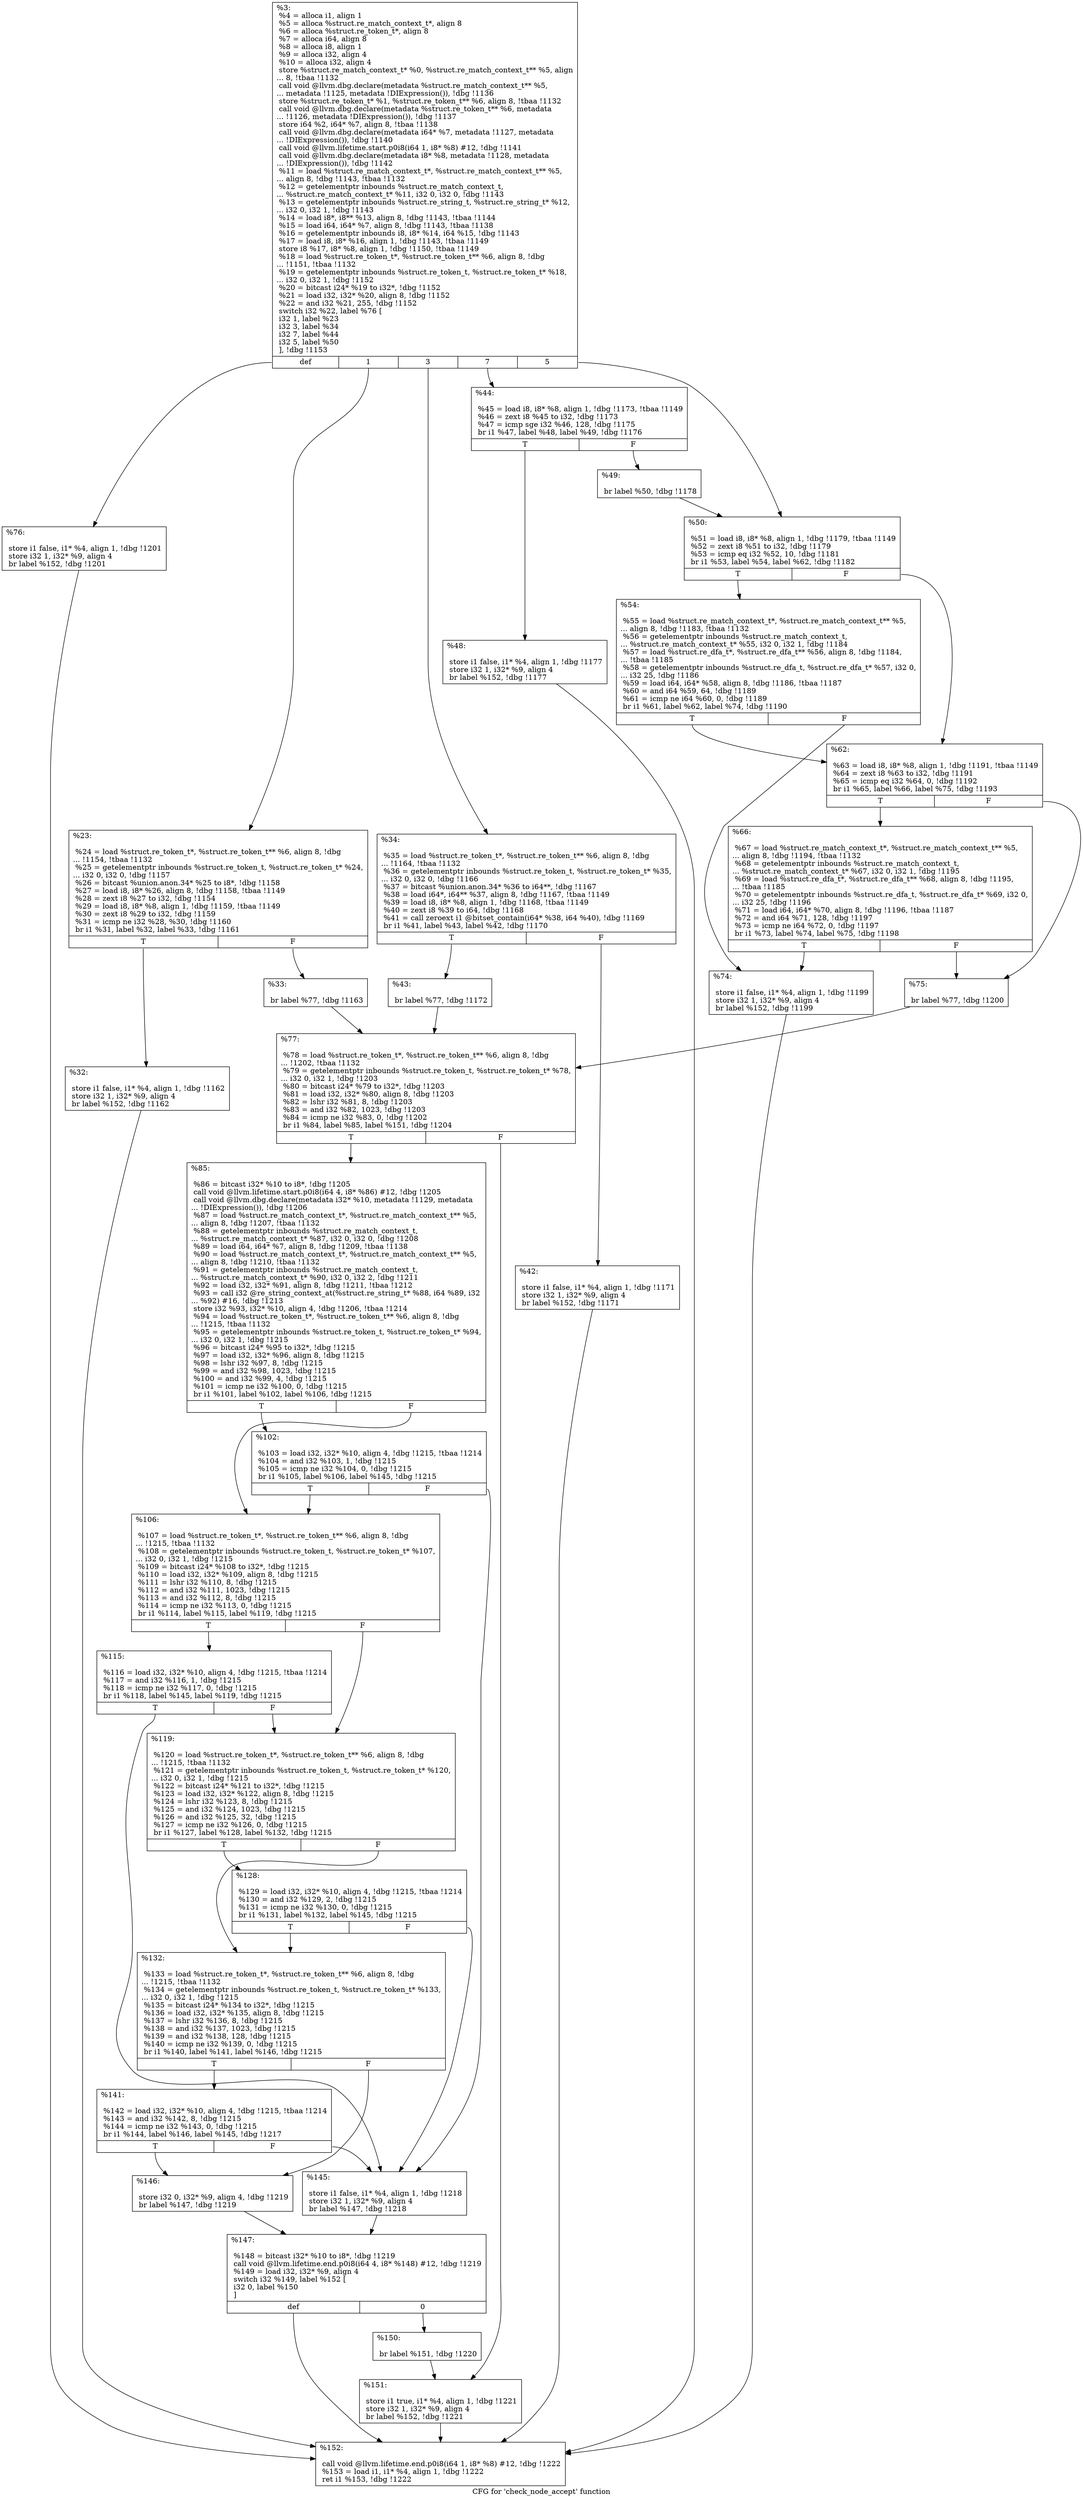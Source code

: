 digraph "CFG for 'check_node_accept' function" {
	label="CFG for 'check_node_accept' function";

	Node0xe59880 [shape=record,label="{%3:\l  %4 = alloca i1, align 1\l  %5 = alloca %struct.re_match_context_t*, align 8\l  %6 = alloca %struct.re_token_t*, align 8\l  %7 = alloca i64, align 8\l  %8 = alloca i8, align 1\l  %9 = alloca i32, align 4\l  %10 = alloca i32, align 4\l  store %struct.re_match_context_t* %0, %struct.re_match_context_t** %5, align\l... 8, !tbaa !1132\l  call void @llvm.dbg.declare(metadata %struct.re_match_context_t** %5,\l... metadata !1125, metadata !DIExpression()), !dbg !1136\l  store %struct.re_token_t* %1, %struct.re_token_t** %6, align 8, !tbaa !1132\l  call void @llvm.dbg.declare(metadata %struct.re_token_t** %6, metadata\l... !1126, metadata !DIExpression()), !dbg !1137\l  store i64 %2, i64* %7, align 8, !tbaa !1138\l  call void @llvm.dbg.declare(metadata i64* %7, metadata !1127, metadata\l... !DIExpression()), !dbg !1140\l  call void @llvm.lifetime.start.p0i8(i64 1, i8* %8) #12, !dbg !1141\l  call void @llvm.dbg.declare(metadata i8* %8, metadata !1128, metadata\l... !DIExpression()), !dbg !1142\l  %11 = load %struct.re_match_context_t*, %struct.re_match_context_t** %5,\l... align 8, !dbg !1143, !tbaa !1132\l  %12 = getelementptr inbounds %struct.re_match_context_t,\l... %struct.re_match_context_t* %11, i32 0, i32 0, !dbg !1143\l  %13 = getelementptr inbounds %struct.re_string_t, %struct.re_string_t* %12,\l... i32 0, i32 1, !dbg !1143\l  %14 = load i8*, i8** %13, align 8, !dbg !1143, !tbaa !1144\l  %15 = load i64, i64* %7, align 8, !dbg !1143, !tbaa !1138\l  %16 = getelementptr inbounds i8, i8* %14, i64 %15, !dbg !1143\l  %17 = load i8, i8* %16, align 1, !dbg !1143, !tbaa !1149\l  store i8 %17, i8* %8, align 1, !dbg !1150, !tbaa !1149\l  %18 = load %struct.re_token_t*, %struct.re_token_t** %6, align 8, !dbg\l... !1151, !tbaa !1132\l  %19 = getelementptr inbounds %struct.re_token_t, %struct.re_token_t* %18,\l... i32 0, i32 1, !dbg !1152\l  %20 = bitcast i24* %19 to i32*, !dbg !1152\l  %21 = load i32, i32* %20, align 8, !dbg !1152\l  %22 = and i32 %21, 255, !dbg !1152\l  switch i32 %22, label %76 [\l    i32 1, label %23\l    i32 3, label %34\l    i32 7, label %44\l    i32 5, label %50\l  ], !dbg !1153\l|{<s0>def|<s1>1|<s2>3|<s3>7|<s4>5}}"];
	Node0xe59880:s0 -> Node0xe59f10;
	Node0xe59880:s1 -> Node0xe59a60;
	Node0xe59880:s2 -> Node0xe59b50;
	Node0xe59880:s3 -> Node0xe59c40;
	Node0xe59880:s4 -> Node0xe59d30;
	Node0xe59a60 [shape=record,label="{%23:\l\l  %24 = load %struct.re_token_t*, %struct.re_token_t** %6, align 8, !dbg\l... !1154, !tbaa !1132\l  %25 = getelementptr inbounds %struct.re_token_t, %struct.re_token_t* %24,\l... i32 0, i32 0, !dbg !1157\l  %26 = bitcast %union.anon.34* %25 to i8*, !dbg !1158\l  %27 = load i8, i8* %26, align 8, !dbg !1158, !tbaa !1149\l  %28 = zext i8 %27 to i32, !dbg !1154\l  %29 = load i8, i8* %8, align 1, !dbg !1159, !tbaa !1149\l  %30 = zext i8 %29 to i32, !dbg !1159\l  %31 = icmp ne i32 %28, %30, !dbg !1160\l  br i1 %31, label %32, label %33, !dbg !1161\l|{<s0>T|<s1>F}}"];
	Node0xe59a60:s0 -> Node0xe59ab0;
	Node0xe59a60:s1 -> Node0xe59b00;
	Node0xe59ab0 [shape=record,label="{%32:\l\l  store i1 false, i1* %4, align 1, !dbg !1162\l  store i32 1, i32* %9, align 4\l  br label %152, !dbg !1162\l}"];
	Node0xe59ab0 -> Node0xe5a3c0;
	Node0xe59b00 [shape=record,label="{%33:\l\l  br label %77, !dbg !1163\l}"];
	Node0xe59b00 -> Node0xe59f60;
	Node0xe59b50 [shape=record,label="{%34:\l\l  %35 = load %struct.re_token_t*, %struct.re_token_t** %6, align 8, !dbg\l... !1164, !tbaa !1132\l  %36 = getelementptr inbounds %struct.re_token_t, %struct.re_token_t* %35,\l... i32 0, i32 0, !dbg !1166\l  %37 = bitcast %union.anon.34* %36 to i64**, !dbg !1167\l  %38 = load i64*, i64** %37, align 8, !dbg !1167, !tbaa !1149\l  %39 = load i8, i8* %8, align 1, !dbg !1168, !tbaa !1149\l  %40 = zext i8 %39 to i64, !dbg !1168\l  %41 = call zeroext i1 @bitset_contain(i64* %38, i64 %40), !dbg !1169\l  br i1 %41, label %43, label %42, !dbg !1170\l|{<s0>T|<s1>F}}"];
	Node0xe59b50:s0 -> Node0xe59bf0;
	Node0xe59b50:s1 -> Node0xe59ba0;
	Node0xe59ba0 [shape=record,label="{%42:\l\l  store i1 false, i1* %4, align 1, !dbg !1171\l  store i32 1, i32* %9, align 4\l  br label %152, !dbg !1171\l}"];
	Node0xe59ba0 -> Node0xe5a3c0;
	Node0xe59bf0 [shape=record,label="{%43:\l\l  br label %77, !dbg !1172\l}"];
	Node0xe59bf0 -> Node0xe59f60;
	Node0xe59c40 [shape=record,label="{%44:\l\l  %45 = load i8, i8* %8, align 1, !dbg !1173, !tbaa !1149\l  %46 = zext i8 %45 to i32, !dbg !1173\l  %47 = icmp sge i32 %46, 128, !dbg !1175\l  br i1 %47, label %48, label %49, !dbg !1176\l|{<s0>T|<s1>F}}"];
	Node0xe59c40:s0 -> Node0xe59c90;
	Node0xe59c40:s1 -> Node0xe59ce0;
	Node0xe59c90 [shape=record,label="{%48:\l\l  store i1 false, i1* %4, align 1, !dbg !1177\l  store i32 1, i32* %9, align 4\l  br label %152, !dbg !1177\l}"];
	Node0xe59c90 -> Node0xe5a3c0;
	Node0xe59ce0 [shape=record,label="{%49:\l\l  br label %50, !dbg !1178\l}"];
	Node0xe59ce0 -> Node0xe59d30;
	Node0xe59d30 [shape=record,label="{%50:\l\l  %51 = load i8, i8* %8, align 1, !dbg !1179, !tbaa !1149\l  %52 = zext i8 %51 to i32, !dbg !1179\l  %53 = icmp eq i32 %52, 10, !dbg !1181\l  br i1 %53, label %54, label %62, !dbg !1182\l|{<s0>T|<s1>F}}"];
	Node0xe59d30:s0 -> Node0xe59d80;
	Node0xe59d30:s1 -> Node0xe59dd0;
	Node0xe59d80 [shape=record,label="{%54:\l\l  %55 = load %struct.re_match_context_t*, %struct.re_match_context_t** %5,\l... align 8, !dbg !1183, !tbaa !1132\l  %56 = getelementptr inbounds %struct.re_match_context_t,\l... %struct.re_match_context_t* %55, i32 0, i32 1, !dbg !1184\l  %57 = load %struct.re_dfa_t*, %struct.re_dfa_t** %56, align 8, !dbg !1184,\l... !tbaa !1185\l  %58 = getelementptr inbounds %struct.re_dfa_t, %struct.re_dfa_t* %57, i32 0,\l... i32 25, !dbg !1186\l  %59 = load i64, i64* %58, align 8, !dbg !1186, !tbaa !1187\l  %60 = and i64 %59, 64, !dbg !1189\l  %61 = icmp ne i64 %60, 0, !dbg !1189\l  br i1 %61, label %62, label %74, !dbg !1190\l|{<s0>T|<s1>F}}"];
	Node0xe59d80:s0 -> Node0xe59dd0;
	Node0xe59d80:s1 -> Node0xe59e70;
	Node0xe59dd0 [shape=record,label="{%62:\l\l  %63 = load i8, i8* %8, align 1, !dbg !1191, !tbaa !1149\l  %64 = zext i8 %63 to i32, !dbg !1191\l  %65 = icmp eq i32 %64, 0, !dbg !1192\l  br i1 %65, label %66, label %75, !dbg !1193\l|{<s0>T|<s1>F}}"];
	Node0xe59dd0:s0 -> Node0xe59e20;
	Node0xe59dd0:s1 -> Node0xe59ec0;
	Node0xe59e20 [shape=record,label="{%66:\l\l  %67 = load %struct.re_match_context_t*, %struct.re_match_context_t** %5,\l... align 8, !dbg !1194, !tbaa !1132\l  %68 = getelementptr inbounds %struct.re_match_context_t,\l... %struct.re_match_context_t* %67, i32 0, i32 1, !dbg !1195\l  %69 = load %struct.re_dfa_t*, %struct.re_dfa_t** %68, align 8, !dbg !1195,\l... !tbaa !1185\l  %70 = getelementptr inbounds %struct.re_dfa_t, %struct.re_dfa_t* %69, i32 0,\l... i32 25, !dbg !1196\l  %71 = load i64, i64* %70, align 8, !dbg !1196, !tbaa !1187\l  %72 = and i64 %71, 128, !dbg !1197\l  %73 = icmp ne i64 %72, 0, !dbg !1197\l  br i1 %73, label %74, label %75, !dbg !1198\l|{<s0>T|<s1>F}}"];
	Node0xe59e20:s0 -> Node0xe59e70;
	Node0xe59e20:s1 -> Node0xe59ec0;
	Node0xe59e70 [shape=record,label="{%74:\l\l  store i1 false, i1* %4, align 1, !dbg !1199\l  store i32 1, i32* %9, align 4\l  br label %152, !dbg !1199\l}"];
	Node0xe59e70 -> Node0xe5a3c0;
	Node0xe59ec0 [shape=record,label="{%75:\l\l  br label %77, !dbg !1200\l}"];
	Node0xe59ec0 -> Node0xe59f60;
	Node0xe59f10 [shape=record,label="{%76:\l\l  store i1 false, i1* %4, align 1, !dbg !1201\l  store i32 1, i32* %9, align 4\l  br label %152, !dbg !1201\l}"];
	Node0xe59f10 -> Node0xe5a3c0;
	Node0xe59f60 [shape=record,label="{%77:\l\l  %78 = load %struct.re_token_t*, %struct.re_token_t** %6, align 8, !dbg\l... !1202, !tbaa !1132\l  %79 = getelementptr inbounds %struct.re_token_t, %struct.re_token_t* %78,\l... i32 0, i32 1, !dbg !1203\l  %80 = bitcast i24* %79 to i32*, !dbg !1203\l  %81 = load i32, i32* %80, align 8, !dbg !1203\l  %82 = lshr i32 %81, 8, !dbg !1203\l  %83 = and i32 %82, 1023, !dbg !1203\l  %84 = icmp ne i32 %83, 0, !dbg !1202\l  br i1 %84, label %85, label %151, !dbg !1204\l|{<s0>T|<s1>F}}"];
	Node0xe59f60:s0 -> Node0xe59fb0;
	Node0xe59f60:s1 -> Node0xe5a370;
	Node0xe59fb0 [shape=record,label="{%85:\l\l  %86 = bitcast i32* %10 to i8*, !dbg !1205\l  call void @llvm.lifetime.start.p0i8(i64 4, i8* %86) #12, !dbg !1205\l  call void @llvm.dbg.declare(metadata i32* %10, metadata !1129, metadata\l... !DIExpression()), !dbg !1206\l  %87 = load %struct.re_match_context_t*, %struct.re_match_context_t** %5,\l... align 8, !dbg !1207, !tbaa !1132\l  %88 = getelementptr inbounds %struct.re_match_context_t,\l... %struct.re_match_context_t* %87, i32 0, i32 0, !dbg !1208\l  %89 = load i64, i64* %7, align 8, !dbg !1209, !tbaa !1138\l  %90 = load %struct.re_match_context_t*, %struct.re_match_context_t** %5,\l... align 8, !dbg !1210, !tbaa !1132\l  %91 = getelementptr inbounds %struct.re_match_context_t,\l... %struct.re_match_context_t* %90, i32 0, i32 2, !dbg !1211\l  %92 = load i32, i32* %91, align 8, !dbg !1211, !tbaa !1212\l  %93 = call i32 @re_string_context_at(%struct.re_string_t* %88, i64 %89, i32\l... %92) #16, !dbg !1213\l  store i32 %93, i32* %10, align 4, !dbg !1206, !tbaa !1214\l  %94 = load %struct.re_token_t*, %struct.re_token_t** %6, align 8, !dbg\l... !1215, !tbaa !1132\l  %95 = getelementptr inbounds %struct.re_token_t, %struct.re_token_t* %94,\l... i32 0, i32 1, !dbg !1215\l  %96 = bitcast i24* %95 to i32*, !dbg !1215\l  %97 = load i32, i32* %96, align 8, !dbg !1215\l  %98 = lshr i32 %97, 8, !dbg !1215\l  %99 = and i32 %98, 1023, !dbg !1215\l  %100 = and i32 %99, 4, !dbg !1215\l  %101 = icmp ne i32 %100, 0, !dbg !1215\l  br i1 %101, label %102, label %106, !dbg !1215\l|{<s0>T|<s1>F}}"];
	Node0xe59fb0:s0 -> Node0xe5a000;
	Node0xe59fb0:s1 -> Node0xe5a050;
	Node0xe5a000 [shape=record,label="{%102:\l\l  %103 = load i32, i32* %10, align 4, !dbg !1215, !tbaa !1214\l  %104 = and i32 %103, 1, !dbg !1215\l  %105 = icmp ne i32 %104, 0, !dbg !1215\l  br i1 %105, label %106, label %145, !dbg !1215\l|{<s0>T|<s1>F}}"];
	Node0xe5a000:s0 -> Node0xe5a050;
	Node0xe5a000:s1 -> Node0xe5a230;
	Node0xe5a050 [shape=record,label="{%106:\l\l  %107 = load %struct.re_token_t*, %struct.re_token_t** %6, align 8, !dbg\l... !1215, !tbaa !1132\l  %108 = getelementptr inbounds %struct.re_token_t, %struct.re_token_t* %107,\l... i32 0, i32 1, !dbg !1215\l  %109 = bitcast i24* %108 to i32*, !dbg !1215\l  %110 = load i32, i32* %109, align 8, !dbg !1215\l  %111 = lshr i32 %110, 8, !dbg !1215\l  %112 = and i32 %111, 1023, !dbg !1215\l  %113 = and i32 %112, 8, !dbg !1215\l  %114 = icmp ne i32 %113, 0, !dbg !1215\l  br i1 %114, label %115, label %119, !dbg !1215\l|{<s0>T|<s1>F}}"];
	Node0xe5a050:s0 -> Node0xe5a0a0;
	Node0xe5a050:s1 -> Node0xe5a0f0;
	Node0xe5a0a0 [shape=record,label="{%115:\l\l  %116 = load i32, i32* %10, align 4, !dbg !1215, !tbaa !1214\l  %117 = and i32 %116, 1, !dbg !1215\l  %118 = icmp ne i32 %117, 0, !dbg !1215\l  br i1 %118, label %145, label %119, !dbg !1215\l|{<s0>T|<s1>F}}"];
	Node0xe5a0a0:s0 -> Node0xe5a230;
	Node0xe5a0a0:s1 -> Node0xe5a0f0;
	Node0xe5a0f0 [shape=record,label="{%119:\l\l  %120 = load %struct.re_token_t*, %struct.re_token_t** %6, align 8, !dbg\l... !1215, !tbaa !1132\l  %121 = getelementptr inbounds %struct.re_token_t, %struct.re_token_t* %120,\l... i32 0, i32 1, !dbg !1215\l  %122 = bitcast i24* %121 to i32*, !dbg !1215\l  %123 = load i32, i32* %122, align 8, !dbg !1215\l  %124 = lshr i32 %123, 8, !dbg !1215\l  %125 = and i32 %124, 1023, !dbg !1215\l  %126 = and i32 %125, 32, !dbg !1215\l  %127 = icmp ne i32 %126, 0, !dbg !1215\l  br i1 %127, label %128, label %132, !dbg !1215\l|{<s0>T|<s1>F}}"];
	Node0xe5a0f0:s0 -> Node0xe5a140;
	Node0xe5a0f0:s1 -> Node0xe5a190;
	Node0xe5a140 [shape=record,label="{%128:\l\l  %129 = load i32, i32* %10, align 4, !dbg !1215, !tbaa !1214\l  %130 = and i32 %129, 2, !dbg !1215\l  %131 = icmp ne i32 %130, 0, !dbg !1215\l  br i1 %131, label %132, label %145, !dbg !1215\l|{<s0>T|<s1>F}}"];
	Node0xe5a140:s0 -> Node0xe5a190;
	Node0xe5a140:s1 -> Node0xe5a230;
	Node0xe5a190 [shape=record,label="{%132:\l\l  %133 = load %struct.re_token_t*, %struct.re_token_t** %6, align 8, !dbg\l... !1215, !tbaa !1132\l  %134 = getelementptr inbounds %struct.re_token_t, %struct.re_token_t* %133,\l... i32 0, i32 1, !dbg !1215\l  %135 = bitcast i24* %134 to i32*, !dbg !1215\l  %136 = load i32, i32* %135, align 8, !dbg !1215\l  %137 = lshr i32 %136, 8, !dbg !1215\l  %138 = and i32 %137, 1023, !dbg !1215\l  %139 = and i32 %138, 128, !dbg !1215\l  %140 = icmp ne i32 %139, 0, !dbg !1215\l  br i1 %140, label %141, label %146, !dbg !1215\l|{<s0>T|<s1>F}}"];
	Node0xe5a190:s0 -> Node0xe5a1e0;
	Node0xe5a190:s1 -> Node0xe5a280;
	Node0xe5a1e0 [shape=record,label="{%141:\l\l  %142 = load i32, i32* %10, align 4, !dbg !1215, !tbaa !1214\l  %143 = and i32 %142, 8, !dbg !1215\l  %144 = icmp ne i32 %143, 0, !dbg !1215\l  br i1 %144, label %146, label %145, !dbg !1217\l|{<s0>T|<s1>F}}"];
	Node0xe5a1e0:s0 -> Node0xe5a280;
	Node0xe5a1e0:s1 -> Node0xe5a230;
	Node0xe5a230 [shape=record,label="{%145:\l\l  store i1 false, i1* %4, align 1, !dbg !1218\l  store i32 1, i32* %9, align 4\l  br label %147, !dbg !1218\l}"];
	Node0xe5a230 -> Node0xe5a2d0;
	Node0xe5a280 [shape=record,label="{%146:\l\l  store i32 0, i32* %9, align 4, !dbg !1219\l  br label %147, !dbg !1219\l}"];
	Node0xe5a280 -> Node0xe5a2d0;
	Node0xe5a2d0 [shape=record,label="{%147:\l\l  %148 = bitcast i32* %10 to i8*, !dbg !1219\l  call void @llvm.lifetime.end.p0i8(i64 4, i8* %148) #12, !dbg !1219\l  %149 = load i32, i32* %9, align 4\l  switch i32 %149, label %152 [\l    i32 0, label %150\l  ]\l|{<s0>def|<s1>0}}"];
	Node0xe5a2d0:s0 -> Node0xe5a3c0;
	Node0xe5a2d0:s1 -> Node0xe5a320;
	Node0xe5a320 [shape=record,label="{%150:\l\l  br label %151, !dbg !1220\l}"];
	Node0xe5a320 -> Node0xe5a370;
	Node0xe5a370 [shape=record,label="{%151:\l\l  store i1 true, i1* %4, align 1, !dbg !1221\l  store i32 1, i32* %9, align 4\l  br label %152, !dbg !1221\l}"];
	Node0xe5a370 -> Node0xe5a3c0;
	Node0xe5a3c0 [shape=record,label="{%152:\l\l  call void @llvm.lifetime.end.p0i8(i64 1, i8* %8) #12, !dbg !1222\l  %153 = load i1, i1* %4, align 1, !dbg !1222\l  ret i1 %153, !dbg !1222\l}"];
}
